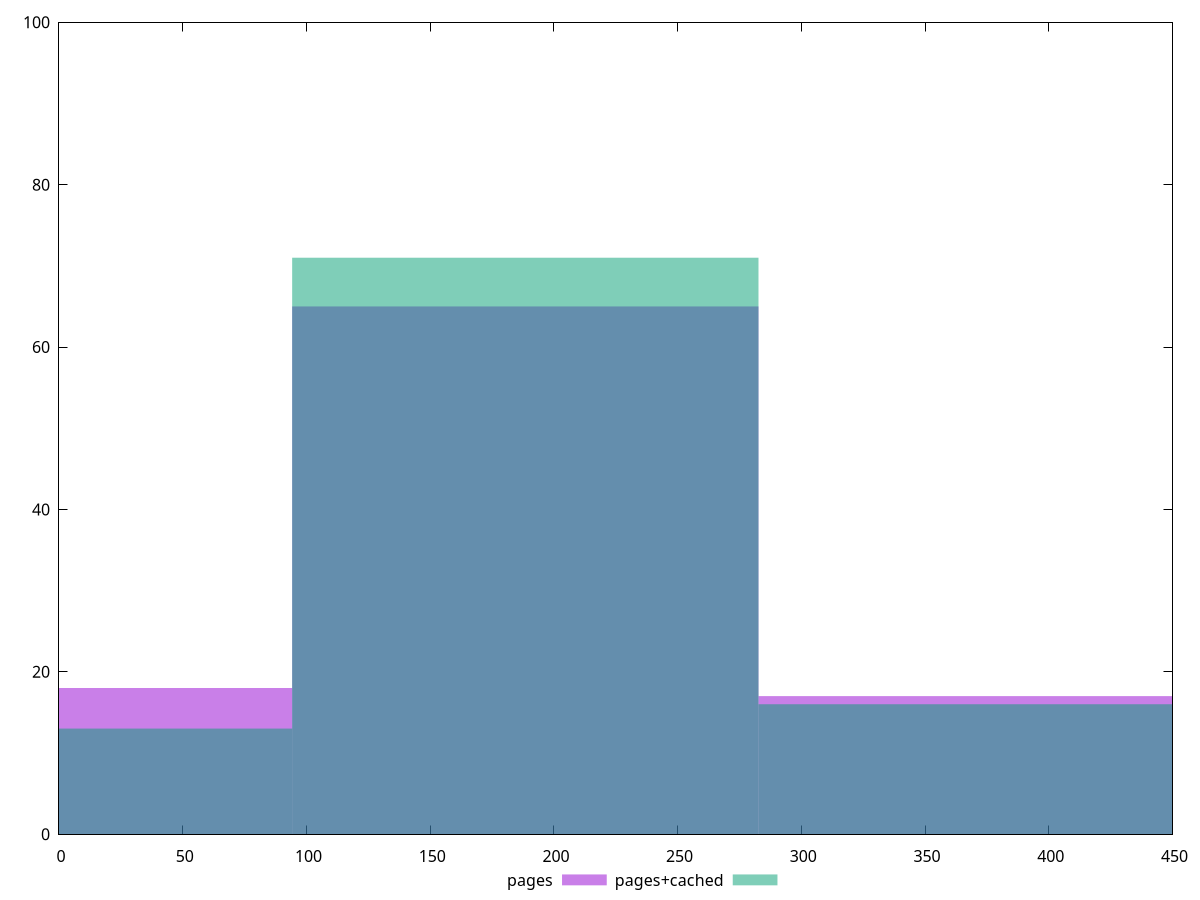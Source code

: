 reset

$pages <<EOF
188.45621807501882 65
376.91243615003765 17
0 18
EOF

$pagesCached <<EOF
188.45621807501882 71
0 13
376.91243615003765 16
EOF

set key outside below
set boxwidth 188.45621807501882
set xrange [0:450]
set yrange [0:100]
set trange [0:100]
set style fill transparent solid 0.5 noborder
set terminal svg size 640, 500 enhanced background rgb 'white'
set output "report_00013_2021-02-09T12-04-24.940Z/offscreen-images/comparison/histogram/0_vs_1.svg"

plot $pages title "pages" with boxes, \
     $pagesCached title "pages+cached" with boxes

reset
